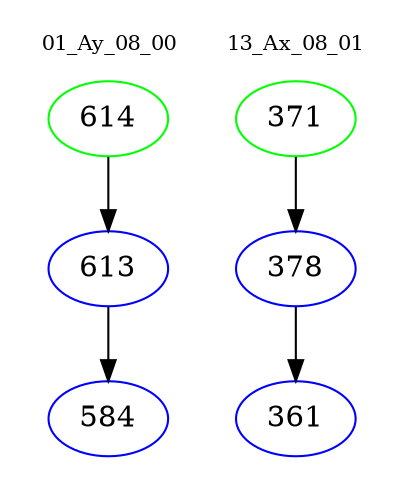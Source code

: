 digraph{
subgraph cluster_0 {
color = white
label = "01_Ay_08_00";
fontsize=10;
T0_614 [label="614", color="green"]
T0_614 -> T0_613 [color="black"]
T0_613 [label="613", color="blue"]
T0_613 -> T0_584 [color="black"]
T0_584 [label="584", color="blue"]
}
subgraph cluster_1 {
color = white
label = "13_Ax_08_01";
fontsize=10;
T1_371 [label="371", color="green"]
T1_371 -> T1_378 [color="black"]
T1_378 [label="378", color="blue"]
T1_378 -> T1_361 [color="black"]
T1_361 [label="361", color="blue"]
}
}
